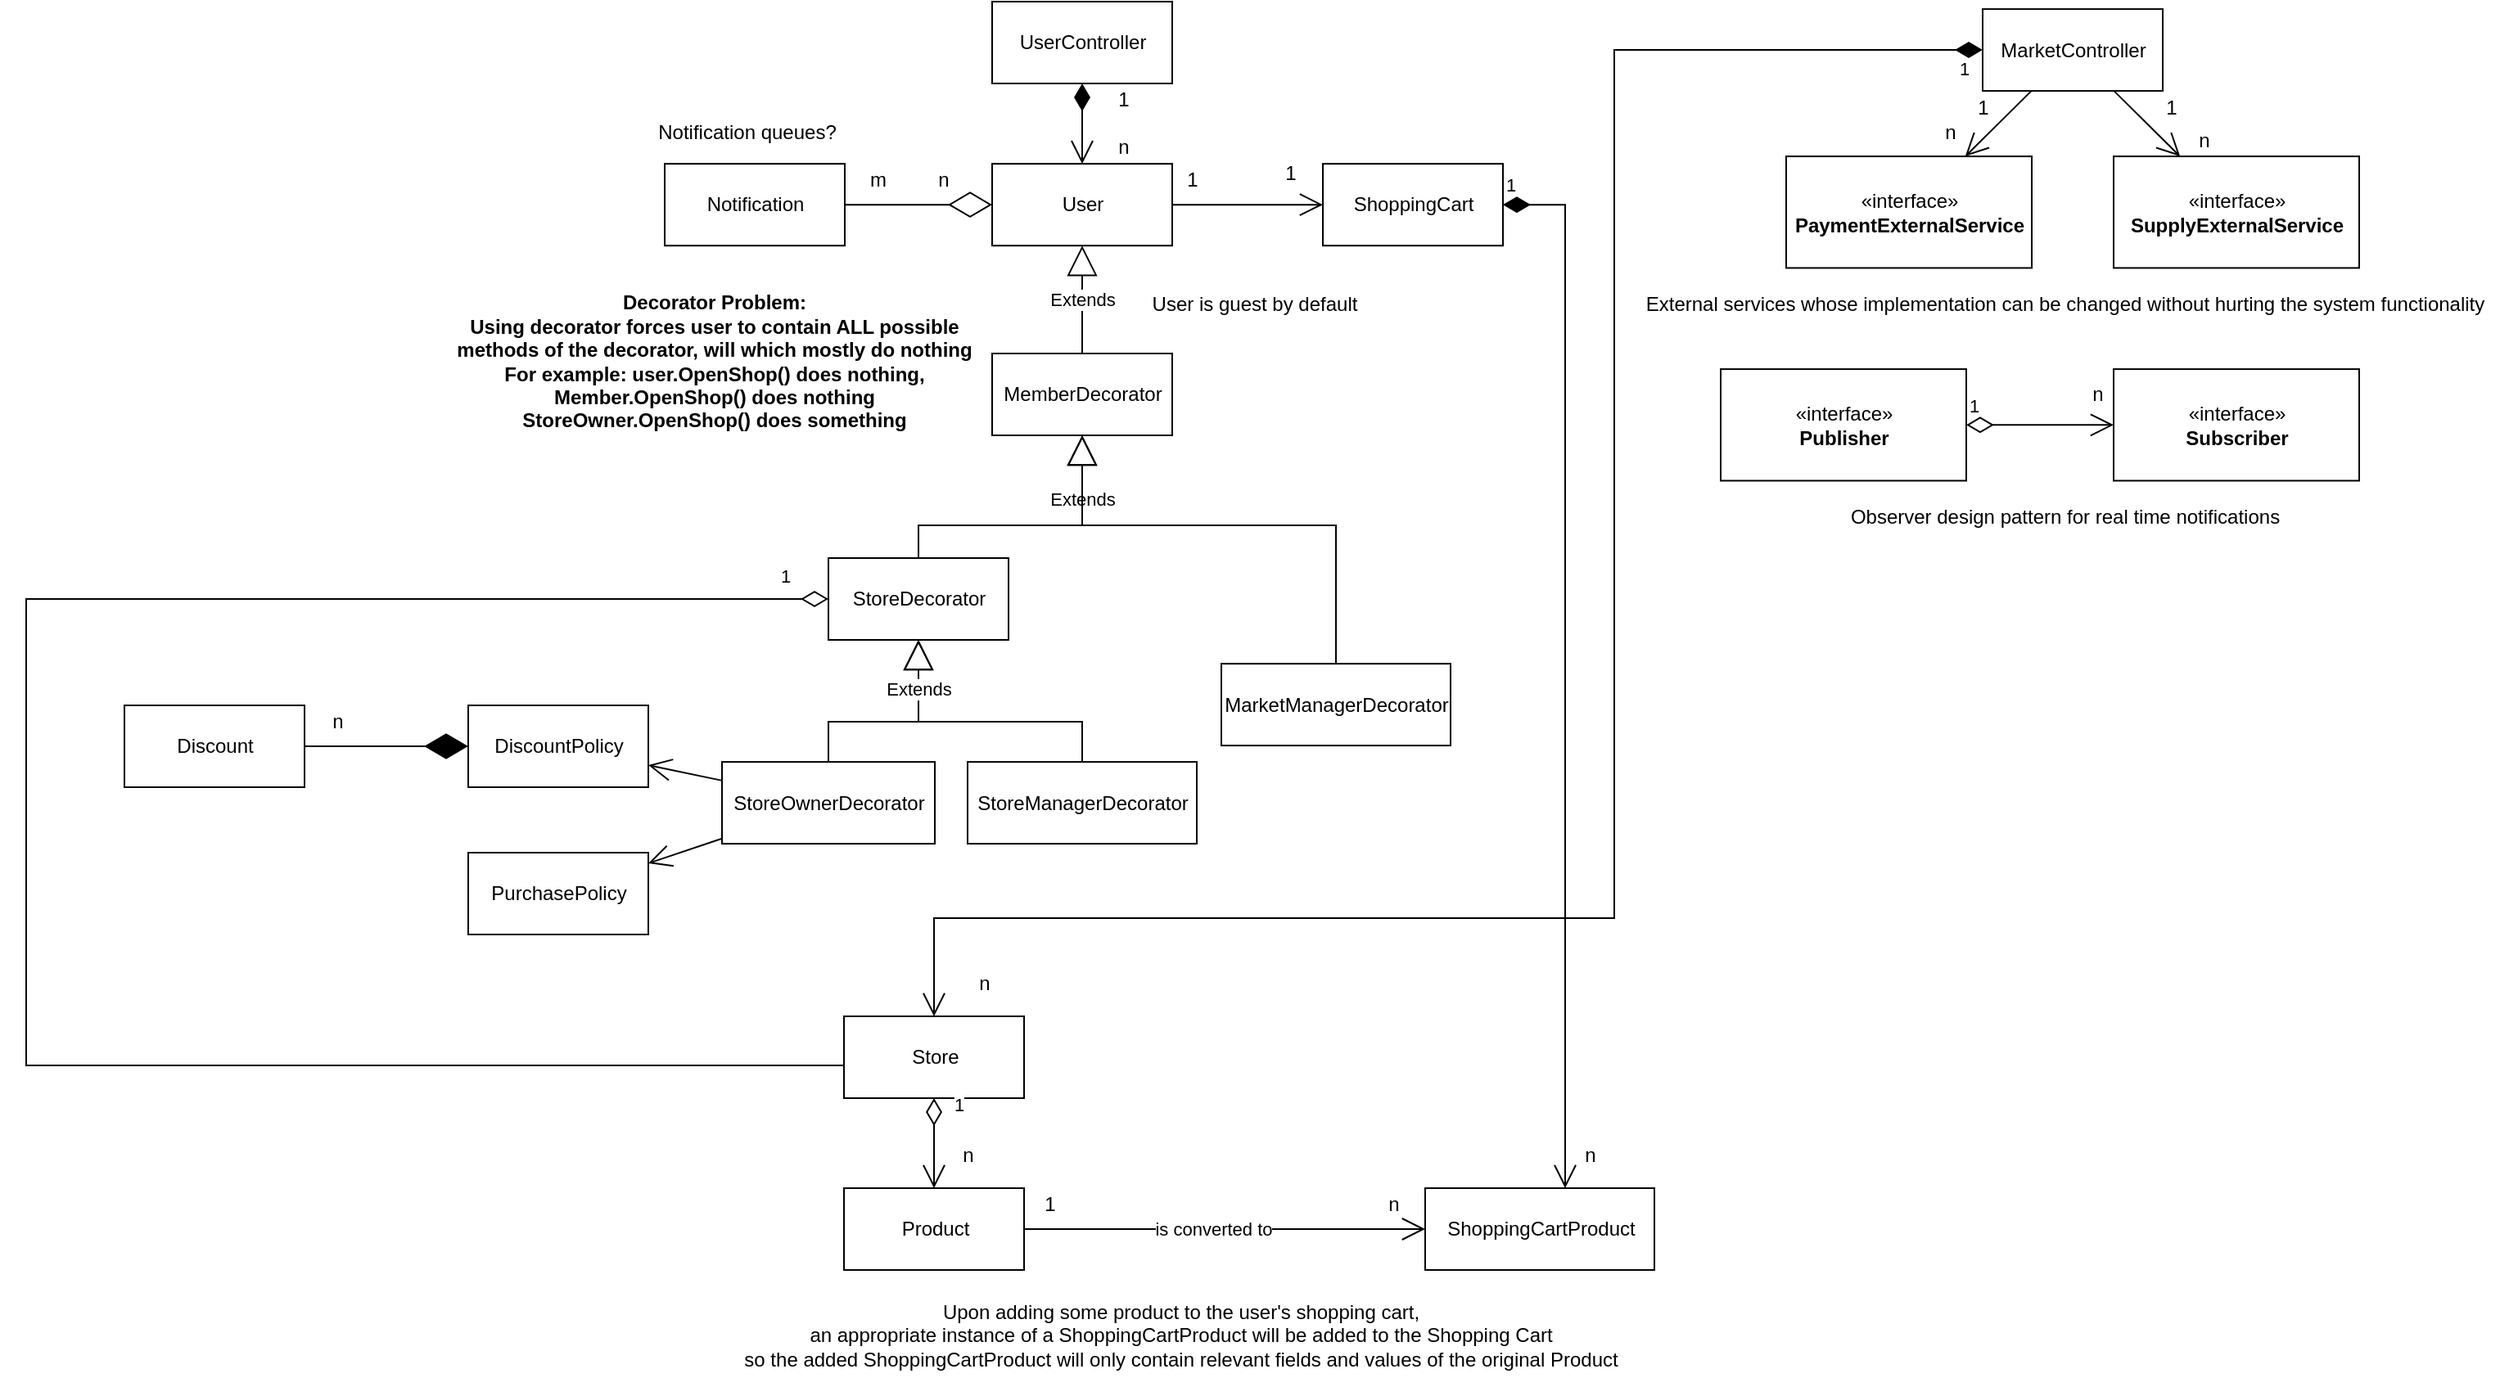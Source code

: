 <mxfile version="17.2.4" type="github" pages="2">
  <diagram id="yHEwR7OAH_B-9P_8bYFm" name="White Diagram">
    <mxGraphModel dx="2272" dy="794" grid="1" gridSize="10" guides="1" tooltips="1" connect="1" arrows="1" fold="1" page="1" pageScale="1" pageWidth="850" pageHeight="1100" math="0" shadow="0">
      <root>
        <mxCell id="0" />
        <mxCell id="1" parent="0" />
        <mxCell id="fPwFsAP3m-tS9zJUlsK5-2" value="«interface»&lt;br&gt;&lt;b&gt;PaymentExternalService&lt;/b&gt;" style="html=1;" parent="1" vertex="1">
          <mxGeometry x="835" y="144.55" width="150" height="68.18" as="geometry" />
        </mxCell>
        <mxCell id="fPwFsAP3m-tS9zJUlsK5-3" value="«interface»&lt;br&gt;&lt;b&gt;SupplyExternalService&lt;/b&gt;" style="html=1;" parent="1" vertex="1">
          <mxGeometry x="1035" y="144.55" width="150" height="68.18" as="geometry" />
        </mxCell>
        <mxCell id="fPwFsAP3m-tS9zJUlsK5-4" value="«interface»&lt;br&gt;&lt;b&gt;Publisher&lt;/b&gt;" style="html=1;" parent="1" vertex="1">
          <mxGeometry x="795" y="274.55" width="150" height="68.18" as="geometry" />
        </mxCell>
        <mxCell id="fPwFsAP3m-tS9zJUlsK5-5" value="«interface»&lt;br&gt;&lt;b&gt;Subscriber&lt;/b&gt;" style="html=1;" parent="1" vertex="1">
          <mxGeometry x="1035" y="274.55" width="150" height="68.18" as="geometry" />
        </mxCell>
        <mxCell id="fPwFsAP3m-tS9zJUlsK5-6" value="Observer design pattern for real time notifications" style="text;html=1;align=center;verticalAlign=middle;resizable=0;points=[];autosize=1;strokeColor=none;fillColor=none;" parent="1" vertex="1">
          <mxGeometry x="865" y="354.55" width="280" height="20" as="geometry" />
        </mxCell>
        <mxCell id="fPwFsAP3m-tS9zJUlsK5-7" value="External services whose implementation can be changed without hurting the system functionality" style="text;html=1;align=center;verticalAlign=middle;resizable=0;points=[];autosize=1;strokeColor=none;fillColor=none;" parent="1" vertex="1">
          <mxGeometry x="740" y="224.55" width="530" height="20" as="geometry" />
        </mxCell>
        <mxCell id="fPwFsAP3m-tS9zJUlsK5-8" value="UserController" style="html=1;" parent="1" vertex="1">
          <mxGeometry x="350" y="50" width="110" height="50" as="geometry" />
        </mxCell>
        <mxCell id="fPwFsAP3m-tS9zJUlsK5-9" value="MarketController" style="html=1;" parent="1" vertex="1">
          <mxGeometry x="955" y="54.55" width="110" height="50" as="geometry" />
        </mxCell>
        <mxCell id="fPwFsAP3m-tS9zJUlsK5-10" value="Notification" style="html=1;" parent="1" vertex="1">
          <mxGeometry x="150" y="149.09" width="110" height="50" as="geometry" />
        </mxCell>
        <mxCell id="fPwFsAP3m-tS9zJUlsK5-11" value="User" style="html=1;" parent="1" vertex="1">
          <mxGeometry x="350" y="149.09" width="110" height="50" as="geometry" />
        </mxCell>
        <mxCell id="fPwFsAP3m-tS9zJUlsK5-12" value="" style="endArrow=diamondThin;endFill=0;endSize=24;html=1;rounded=0;" parent="1" source="fPwFsAP3m-tS9zJUlsK5-10" target="fPwFsAP3m-tS9zJUlsK5-11" edge="1">
          <mxGeometry width="160" relative="1" as="geometry">
            <mxPoint x="250" y="49.09" as="sourcePoint" />
            <mxPoint x="410" y="49.09" as="targetPoint" />
          </mxGeometry>
        </mxCell>
        <mxCell id="fPwFsAP3m-tS9zJUlsK5-13" value="n" style="text;html=1;align=center;verticalAlign=middle;resizable=0;points=[];autosize=1;strokeColor=none;fillColor=none;" parent="1" vertex="1">
          <mxGeometry x="310" y="149.09" width="20" height="20" as="geometry" />
        </mxCell>
        <mxCell id="fPwFsAP3m-tS9zJUlsK5-15" value="m" style="text;html=1;align=center;verticalAlign=middle;resizable=0;points=[];autosize=1;strokeColor=none;fillColor=none;" parent="1" vertex="1">
          <mxGeometry x="265" y="149.09" width="30" height="20" as="geometry" />
        </mxCell>
        <mxCell id="fPwFsAP3m-tS9zJUlsK5-16" value="" style="endArrow=open;endFill=1;endSize=12;html=1;rounded=0;" parent="1" source="fPwFsAP3m-tS9zJUlsK5-9" target="fPwFsAP3m-tS9zJUlsK5-2" edge="1">
          <mxGeometry width="160" relative="1" as="geometry">
            <mxPoint x="755" y="214.55" as="sourcePoint" />
            <mxPoint x="915" y="214.55" as="targetPoint" />
          </mxGeometry>
        </mxCell>
        <mxCell id="fPwFsAP3m-tS9zJUlsK5-17" value="" style="endArrow=open;endFill=1;endSize=12;html=1;rounded=0;" parent="1" source="fPwFsAP3m-tS9zJUlsK5-9" target="fPwFsAP3m-tS9zJUlsK5-3" edge="1">
          <mxGeometry width="160" relative="1" as="geometry">
            <mxPoint x="994.77" y="114.55" as="sourcePoint" />
            <mxPoint x="954.403" y="154.55" as="targetPoint" />
          </mxGeometry>
        </mxCell>
        <mxCell id="fPwFsAP3m-tS9zJUlsK5-18" value="1" style="text;html=1;align=center;verticalAlign=middle;resizable=0;points=[];autosize=1;strokeColor=none;fillColor=none;" parent="1" vertex="1">
          <mxGeometry x="945" y="104.55" width="20" height="20" as="geometry" />
        </mxCell>
        <mxCell id="fPwFsAP3m-tS9zJUlsK5-19" value="n" style="text;html=1;align=center;verticalAlign=middle;resizable=0;points=[];autosize=1;strokeColor=none;fillColor=none;" parent="1" vertex="1">
          <mxGeometry x="925" y="120" width="20" height="20" as="geometry" />
        </mxCell>
        <mxCell id="fPwFsAP3m-tS9zJUlsK5-20" value="n" style="text;html=1;align=center;verticalAlign=middle;resizable=0;points=[];autosize=1;strokeColor=none;fillColor=none;" parent="1" vertex="1">
          <mxGeometry x="1080" y="124.55" width="20" height="20" as="geometry" />
        </mxCell>
        <mxCell id="fPwFsAP3m-tS9zJUlsK5-21" value="1" style="text;html=1;align=center;verticalAlign=middle;resizable=0;points=[];autosize=1;strokeColor=none;fillColor=none;" parent="1" vertex="1">
          <mxGeometry x="1060" y="104.55" width="20" height="20" as="geometry" />
        </mxCell>
        <mxCell id="fPwFsAP3m-tS9zJUlsK5-22" value="1" style="endArrow=open;html=1;endSize=12;startArrow=diamondThin;startSize=14;startFill=0;edgeStyle=orthogonalEdgeStyle;align=left;verticalAlign=bottom;rounded=0;" parent="1" source="fPwFsAP3m-tS9zJUlsK5-4" target="fPwFsAP3m-tS9zJUlsK5-5" edge="1">
          <mxGeometry x="-1" y="3" relative="1" as="geometry">
            <mxPoint x="745" y="264.55" as="sourcePoint" />
            <mxPoint x="905" y="264.55" as="targetPoint" />
          </mxGeometry>
        </mxCell>
        <mxCell id="fPwFsAP3m-tS9zJUlsK5-23" value="n" style="text;html=1;align=center;verticalAlign=middle;resizable=0;points=[];autosize=1;strokeColor=none;fillColor=none;" parent="1" vertex="1">
          <mxGeometry x="1015" y="280" width="20" height="20" as="geometry" />
        </mxCell>
        <mxCell id="fPwFsAP3m-tS9zJUlsK5-26" value="n" style="text;html=1;align=center;verticalAlign=middle;resizable=0;points=[];autosize=1;strokeColor=none;fillColor=none;" parent="1" vertex="1">
          <mxGeometry x="420" y="129.09" width="20" height="20" as="geometry" />
        </mxCell>
        <mxCell id="fPwFsAP3m-tS9zJUlsK5-28" value="MemberDecorator" style="html=1;" parent="1" vertex="1">
          <mxGeometry x="350" y="265" width="110" height="50" as="geometry" />
        </mxCell>
        <mxCell id="fPwFsAP3m-tS9zJUlsK5-29" value="StoreOwnerDecorator" style="html=1;" parent="1" vertex="1">
          <mxGeometry x="185" y="514.55" width="130" height="50" as="geometry" />
        </mxCell>
        <mxCell id="fPwFsAP3m-tS9zJUlsK5-30" value="StoreManagerDecorator" style="html=1;" parent="1" vertex="1">
          <mxGeometry x="335" y="514.55" width="140" height="50" as="geometry" />
        </mxCell>
        <mxCell id="fPwFsAP3m-tS9zJUlsK5-31" value="MarketManagerDecorator" style="html=1;" parent="1" vertex="1">
          <mxGeometry x="490" y="454.55" width="140" height="50" as="geometry" />
        </mxCell>
        <mxCell id="fPwFsAP3m-tS9zJUlsK5-32" value="Extends" style="endArrow=block;endSize=16;endFill=0;html=1;rounded=0;" parent="1" source="fPwFsAP3m-tS9zJUlsK5-28" target="fPwFsAP3m-tS9zJUlsK5-11" edge="1">
          <mxGeometry width="160" relative="1" as="geometry">
            <mxPoint x="210" y="330" as="sourcePoint" />
            <mxPoint x="370" y="330" as="targetPoint" />
          </mxGeometry>
        </mxCell>
        <mxCell id="fPwFsAP3m-tS9zJUlsK5-34" value="Extends" style="endArrow=block;endSize=16;endFill=0;html=1;rounded=0;edgeStyle=orthogonalEdgeStyle;" parent="1" source="fPwFsAP3m-tS9zJUlsK5-31" target="fPwFsAP3m-tS9zJUlsK5-28" edge="1">
          <mxGeometry x="0.735" width="160" relative="1" as="geometry">
            <mxPoint x="415" y="275" as="sourcePoint" />
            <mxPoint x="415" y="209.09" as="targetPoint" />
            <Array as="points">
              <mxPoint x="560" y="370" />
              <mxPoint x="405" y="370" />
            </Array>
            <mxPoint as="offset" />
          </mxGeometry>
        </mxCell>
        <mxCell id="fPwFsAP3m-tS9zJUlsK5-35" value="" style="endArrow=block;endSize=16;endFill=0;html=1;rounded=0;edgeStyle=orthogonalEdgeStyle;" parent="1" source="fPwFsAP3m-tS9zJUlsK5-29" target="d0ODCzbI8RBOmcCkagFK-40" edge="1">
          <mxGeometry x="-0.783" y="91" width="160" relative="1" as="geometry">
            <mxPoint x="250" y="305" as="sourcePoint" />
            <mxPoint x="415" y="239.09" as="targetPoint" />
            <Array as="points">
              <mxPoint x="250" y="490" />
              <mxPoint x="305" y="490" />
            </Array>
            <mxPoint x="-90" y="81" as="offset" />
          </mxGeometry>
        </mxCell>
        <mxCell id="d0ODCzbI8RBOmcCkagFK-1" value="ShoppingCart" style="html=1;" parent="1" vertex="1">
          <mxGeometry x="552" y="149.09" width="110" height="50" as="geometry" />
        </mxCell>
        <mxCell id="d0ODCzbI8RBOmcCkagFK-2" value="" style="endArrow=open;endFill=1;endSize=12;html=1;rounded=0;" parent="1" source="fPwFsAP3m-tS9zJUlsK5-11" target="d0ODCzbI8RBOmcCkagFK-1" edge="1">
          <mxGeometry width="160" relative="1" as="geometry">
            <mxPoint x="492" y="340" as="sourcePoint" />
            <mxPoint x="652" y="340" as="targetPoint" />
          </mxGeometry>
        </mxCell>
        <mxCell id="d0ODCzbI8RBOmcCkagFK-3" value="1" style="text;html=1;align=center;verticalAlign=middle;resizable=0;points=[];autosize=1;strokeColor=none;fillColor=none;" parent="1" vertex="1">
          <mxGeometry x="462" y="149.09" width="20" height="20" as="geometry" />
        </mxCell>
        <mxCell id="d0ODCzbI8RBOmcCkagFK-4" value="1" style="text;html=1;align=center;verticalAlign=middle;resizable=0;points=[];autosize=1;strokeColor=none;fillColor=none;" parent="1" vertex="1">
          <mxGeometry x="522" y="144.55" width="20" height="20" as="geometry" />
        </mxCell>
        <mxCell id="d0ODCzbI8RBOmcCkagFK-5" value="Store" style="html=1;" parent="1" vertex="1">
          <mxGeometry x="259.5" y="670" width="110" height="50" as="geometry" />
        </mxCell>
        <mxCell id="d0ODCzbI8RBOmcCkagFK-6" value="Product" style="html=1;" parent="1" vertex="1">
          <mxGeometry x="259.5" y="775" width="110" height="50" as="geometry" />
        </mxCell>
        <mxCell id="d0ODCzbI8RBOmcCkagFK-11" value="1" style="endArrow=open;html=1;endSize=12;startArrow=diamondThin;startSize=14;startFill=0;edgeStyle=orthogonalEdgeStyle;align=left;verticalAlign=bottom;rounded=0;" parent="1" source="d0ODCzbI8RBOmcCkagFK-5" target="d0ODCzbI8RBOmcCkagFK-6" edge="1">
          <mxGeometry x="-0.524" y="10" relative="1" as="geometry">
            <mxPoint x="584.5" y="495" as="sourcePoint" />
            <mxPoint x="744.5" y="495" as="targetPoint" />
            <mxPoint as="offset" />
          </mxGeometry>
        </mxCell>
        <mxCell id="d0ODCzbI8RBOmcCkagFK-12" value="n" style="text;html=1;align=center;verticalAlign=middle;resizable=0;points=[];autosize=1;strokeColor=none;fillColor=none;" parent="1" vertex="1">
          <mxGeometry x="324.5" y="745" width="20" height="20" as="geometry" />
        </mxCell>
        <mxCell id="d0ODCzbI8RBOmcCkagFK-14" value="1" style="endArrow=open;html=1;endSize=12;startArrow=diamondThin;startSize=14;startFill=1;edgeStyle=orthogonalEdgeStyle;align=left;verticalAlign=bottom;rounded=0;" parent="1" source="fPwFsAP3m-tS9zJUlsK5-9" target="d0ODCzbI8RBOmcCkagFK-5" edge="1">
          <mxGeometry x="-0.973" y="20" relative="1" as="geometry">
            <mxPoint x="560" y="390" as="sourcePoint" />
            <mxPoint x="720" y="390" as="targetPoint" />
            <Array as="points">
              <mxPoint x="730" y="80" />
              <mxPoint x="730" y="610" />
            </Array>
            <mxPoint as="offset" />
          </mxGeometry>
        </mxCell>
        <mxCell id="d0ODCzbI8RBOmcCkagFK-16" value="n" style="text;html=1;align=center;verticalAlign=middle;resizable=0;points=[];autosize=1;strokeColor=none;fillColor=none;" parent="1" vertex="1">
          <mxGeometry x="335" y="640" width="20" height="20" as="geometry" />
        </mxCell>
        <mxCell id="d0ODCzbI8RBOmcCkagFK-17" value="1" style="endArrow=open;html=1;endSize=12;startArrow=diamondThin;startSize=14;startFill=1;edgeStyle=orthogonalEdgeStyle;align=left;verticalAlign=bottom;rounded=0;" parent="1" source="d0ODCzbI8RBOmcCkagFK-1" target="d0ODCzbI8RBOmcCkagFK-20" edge="1">
          <mxGeometry x="-1" y="3" relative="1" as="geometry">
            <mxPoint x="560" y="340" as="sourcePoint" />
            <mxPoint x="720" y="340" as="targetPoint" />
            <Array as="points">
              <mxPoint x="700" y="174" />
            </Array>
          </mxGeometry>
        </mxCell>
        <mxCell id="d0ODCzbI8RBOmcCkagFK-18" value="n" style="text;html=1;align=center;verticalAlign=middle;resizable=0;points=[];autosize=1;strokeColor=none;fillColor=none;" parent="1" vertex="1">
          <mxGeometry x="704.5" y="745" width="20" height="20" as="geometry" />
        </mxCell>
        <mxCell id="d0ODCzbI8RBOmcCkagFK-19" value="" style="endArrow=open;html=1;endSize=12;startArrow=diamondThin;startSize=14;startFill=1;edgeStyle=orthogonalEdgeStyle;align=left;verticalAlign=bottom;rounded=0;" parent="1" source="fPwFsAP3m-tS9zJUlsK5-8" target="fPwFsAP3m-tS9zJUlsK5-11" edge="1">
          <mxGeometry x="-1" y="165" relative="1" as="geometry">
            <mxPoint x="580" y="340" as="sourcePoint" />
            <mxPoint x="740" y="340" as="targetPoint" />
            <mxPoint y="-10" as="offset" />
          </mxGeometry>
        </mxCell>
        <mxCell id="d0ODCzbI8RBOmcCkagFK-20" value="ShoppingCartProduct" style="html=1;" parent="1" vertex="1">
          <mxGeometry x="614.5" y="775" width="140" height="50" as="geometry" />
        </mxCell>
        <mxCell id="d0ODCzbI8RBOmcCkagFK-23" value="" style="endArrow=open;endFill=1;endSize=12;html=1;rounded=0;" parent="1" source="d0ODCzbI8RBOmcCkagFK-6" target="d0ODCzbI8RBOmcCkagFK-20" edge="1">
          <mxGeometry width="160" relative="1" as="geometry">
            <mxPoint x="704.5" y="555" as="sourcePoint" />
            <mxPoint x="864.5" y="555" as="targetPoint" />
          </mxGeometry>
        </mxCell>
        <mxCell id="d0ODCzbI8RBOmcCkagFK-26" value="is converted to" style="edgeLabel;html=1;align=center;verticalAlign=middle;resizable=0;points=[];" parent="d0ODCzbI8RBOmcCkagFK-23" vertex="1" connectable="0">
          <mxGeometry x="-0.175" y="1" relative="1" as="geometry">
            <mxPoint x="14" y="1" as="offset" />
          </mxGeometry>
        </mxCell>
        <mxCell id="d0ODCzbI8RBOmcCkagFK-24" value="1" style="text;html=1;align=center;verticalAlign=middle;resizable=0;points=[];autosize=1;strokeColor=none;fillColor=none;" parent="1" vertex="1">
          <mxGeometry x="374.5" y="775" width="20" height="20" as="geometry" />
        </mxCell>
        <mxCell id="d0ODCzbI8RBOmcCkagFK-25" value="n" style="text;html=1;align=center;verticalAlign=middle;resizable=0;points=[];autosize=1;strokeColor=none;fillColor=none;" parent="1" vertex="1">
          <mxGeometry x="584.5" y="775" width="20" height="20" as="geometry" />
        </mxCell>
        <mxCell id="d0ODCzbI8RBOmcCkagFK-27" value="Upon adding some product to the user&#39;s shopping cart,&lt;br&gt;an appropriate instance of a ShoppingCartProduct will be added to the Shopping Cart&lt;br&gt;so the added ShoppingCartProduct will only contain relevant fields and values of the original Product" style="text;html=1;align=center;verticalAlign=middle;resizable=0;points=[];autosize=1;strokeColor=none;fillColor=none;" parent="1" vertex="1">
          <mxGeometry x="189.5" y="840" width="550" height="50" as="geometry" />
        </mxCell>
        <mxCell id="d0ODCzbI8RBOmcCkagFK-28" value="User is guest by default" style="text;html=1;align=center;verticalAlign=middle;resizable=0;points=[];autosize=1;strokeColor=none;fillColor=none;" parent="1" vertex="1">
          <mxGeometry x="440" y="224.55" width="140" height="20" as="geometry" />
        </mxCell>
        <mxCell id="d0ODCzbI8RBOmcCkagFK-29" value="1" style="endArrow=none;html=1;endSize=12;startArrow=diamondThin;startSize=14;startFill=0;edgeStyle=orthogonalEdgeStyle;align=left;verticalAlign=bottom;rounded=0;endFill=0;" parent="1" source="d0ODCzbI8RBOmcCkagFK-40" target="d0ODCzbI8RBOmcCkagFK-5" edge="1">
          <mxGeometry x="-0.951" y="-5" relative="1" as="geometry">
            <mxPoint x="520" y="410" as="sourcePoint" />
            <mxPoint x="680" y="410" as="targetPoint" />
            <Array as="points">
              <mxPoint x="-240" y="415" />
              <mxPoint x="-240" y="700" />
            </Array>
            <mxPoint as="offset" />
          </mxGeometry>
        </mxCell>
        <mxCell id="d0ODCzbI8RBOmcCkagFK-31" value="1" style="text;html=1;align=center;verticalAlign=middle;resizable=0;points=[];autosize=1;strokeColor=none;fillColor=none;" parent="1" vertex="1">
          <mxGeometry x="420" y="100" width="20" height="20" as="geometry" />
        </mxCell>
        <mxCell id="d0ODCzbI8RBOmcCkagFK-32" value="&lt;b&gt;Decorator Problem:&lt;br&gt;Using decorator forces user to contain ALL possible&lt;br&gt;methods of the decorator, will which mostly do nothing&lt;br&gt;For example: user.OpenShop() does nothing, &lt;br&gt;Member.OpenShop() does nothing&lt;br&gt;StoreOwner.OpenShop() does something&lt;/b&gt;" style="text;html=1;align=center;verticalAlign=middle;resizable=0;points=[];autosize=1;strokeColor=none;fillColor=none;" parent="1" vertex="1">
          <mxGeometry x="15" y="224.55" width="330" height="90" as="geometry" />
        </mxCell>
        <mxCell id="d0ODCzbI8RBOmcCkagFK-33" value="DiscountPolicy" style="html=1;" parent="1" vertex="1">
          <mxGeometry x="30" y="480" width="110" height="50" as="geometry" />
        </mxCell>
        <mxCell id="d0ODCzbI8RBOmcCkagFK-34" value="PurchasePolicy" style="html=1;" parent="1" vertex="1">
          <mxGeometry x="30" y="570" width="110" height="50" as="geometry" />
        </mxCell>
        <mxCell id="d0ODCzbI8RBOmcCkagFK-35" value="" style="endArrow=open;endFill=1;endSize=12;html=1;rounded=0;" parent="1" source="fPwFsAP3m-tS9zJUlsK5-29" target="d0ODCzbI8RBOmcCkagFK-33" edge="1">
          <mxGeometry width="160" relative="1" as="geometry">
            <mxPoint x="-30" y="550" as="sourcePoint" />
            <mxPoint x="130" y="550" as="targetPoint" />
          </mxGeometry>
        </mxCell>
        <mxCell id="d0ODCzbI8RBOmcCkagFK-36" value="" style="endArrow=open;endFill=1;endSize=12;html=1;rounded=0;" parent="1" source="fPwFsAP3m-tS9zJUlsK5-29" target="d0ODCzbI8RBOmcCkagFK-34" edge="1">
          <mxGeometry width="160" relative="1" as="geometry">
            <mxPoint x="195" y="535.939" as="sourcePoint" />
            <mxPoint x="150" y="526.517" as="targetPoint" />
          </mxGeometry>
        </mxCell>
        <mxCell id="d0ODCzbI8RBOmcCkagFK-37" value="" style="endArrow=diamondThin;endFill=1;endSize=24;html=1;rounded=0;" parent="1" source="d0ODCzbI8RBOmcCkagFK-38" target="d0ODCzbI8RBOmcCkagFK-33" edge="1">
          <mxGeometry width="160" relative="1" as="geometry">
            <mxPoint x="-60" y="510" as="sourcePoint" />
            <mxPoint x="150" y="550" as="targetPoint" />
          </mxGeometry>
        </mxCell>
        <mxCell id="d0ODCzbI8RBOmcCkagFK-38" value="Discount" style="html=1;" parent="1" vertex="1">
          <mxGeometry x="-180" y="480" width="110" height="50" as="geometry" />
        </mxCell>
        <mxCell id="d0ODCzbI8RBOmcCkagFK-39" value="n" style="text;html=1;align=center;verticalAlign=middle;resizable=0;points=[];autosize=1;strokeColor=none;fillColor=none;" parent="1" vertex="1">
          <mxGeometry x="-60" y="480" width="20" height="20" as="geometry" />
        </mxCell>
        <mxCell id="d0ODCzbI8RBOmcCkagFK-40" value="StoreDecorator" style="html=1;" parent="1" vertex="1">
          <mxGeometry x="250" y="390" width="110" height="50" as="geometry" />
        </mxCell>
        <mxCell id="d0ODCzbI8RBOmcCkagFK-41" value="" style="endArrow=block;endSize=16;endFill=0;html=1;rounded=0;edgeStyle=orthogonalEdgeStyle;" parent="1" source="d0ODCzbI8RBOmcCkagFK-40" target="fPwFsAP3m-tS9zJUlsK5-28" edge="1">
          <mxGeometry x="-0.783" y="91" width="160" relative="1" as="geometry">
            <mxPoint x="260" y="434.55" as="sourcePoint" />
            <mxPoint x="415" y="325" as="targetPoint" />
            <Array as="points">
              <mxPoint x="305" y="370" />
              <mxPoint x="405" y="370" />
            </Array>
            <mxPoint x="-90" y="81" as="offset" />
          </mxGeometry>
        </mxCell>
        <mxCell id="d0ODCzbI8RBOmcCkagFK-42" value="Extends" style="endArrow=block;endSize=16;endFill=0;html=1;rounded=0;edgeStyle=orthogonalEdgeStyle;" parent="1" source="fPwFsAP3m-tS9zJUlsK5-30" target="d0ODCzbI8RBOmcCkagFK-40" edge="1">
          <mxGeometry x="0.656" width="160" relative="1" as="geometry">
            <mxPoint x="570" y="464.55" as="sourcePoint" />
            <mxPoint x="415" y="355" as="targetPoint" />
            <Array as="points">
              <mxPoint x="405" y="490" />
              <mxPoint x="305" y="490" />
            </Array>
            <mxPoint as="offset" />
          </mxGeometry>
        </mxCell>
        <mxCell id="eM7Vmlw7CsM2VcPUcn1c-1" value="Notification queues?" style="text;html=1;align=center;verticalAlign=middle;resizable=0;points=[];autosize=1;strokeColor=none;fillColor=none;" vertex="1" parent="1">
          <mxGeometry x="140" y="120" width="120" height="20" as="geometry" />
        </mxCell>
      </root>
    </mxGraphModel>
  </diagram>
  <diagram id="EWFmK8r26qtNGpCVvfDQ" name="Component Diagram">
    <mxGraphModel dx="813" dy="454" grid="1" gridSize="10" guides="1" tooltips="1" connect="1" arrows="1" fold="1" page="1" pageScale="1" pageWidth="850" pageHeight="1100" math="0" shadow="0">
      <root>
        <mxCell id="0" />
        <mxCell id="1" parent="0" />
        <mxCell id="Pz2hXBaW2slKAa85uZyi-2" value="&#xa;Market" style="shape=module;align=left;spacingLeft=20;align=center;verticalAlign=top;" vertex="1" parent="1">
          <mxGeometry x="355" y="440" width="100" height="50" as="geometry" />
        </mxCell>
        <mxCell id="U2fX-gc92L0ayEnYyhH7-1" value="Service&#xa;Layer" style="shape=module;align=left;spacingLeft=20;align=center;verticalAlign=top;" vertex="1" parent="1">
          <mxGeometry x="40" y="380" width="100" height="50" as="geometry" />
        </mxCell>
        <mxCell id="U2fX-gc92L0ayEnYyhH7-2" value="Persistence" style="shape=module;align=left;spacingLeft=20;align=center;verticalAlign=top;" vertex="1" parent="1">
          <mxGeometry x="702.51" y="440" width="100" height="50" as="geometry" />
        </mxCell>
        <mxCell id="U2fX-gc92L0ayEnYyhH7-4" value="External&#xa;Services" style="shape=module;align=left;spacingLeft=20;align=center;verticalAlign=top;" vertex="1" parent="1">
          <mxGeometry x="710" y="290" width="100" height="50" as="geometry" />
        </mxCell>
        <mxCell id="wc_X4Z8WjBlg6_EAdukR-5" value="" style="rounded=0;orthogonalLoop=1;jettySize=auto;html=1;endArrow=halfCircle;endFill=0;entryX=0.5;entryY=0.5;endSize=6;strokeWidth=1;sketch=0;" edge="1" parent="1" target="wc_X4Z8WjBlg6_EAdukR-6" source="Pz2hXBaW2slKAa85uZyi-3">
          <mxGeometry relative="1" as="geometry">
            <mxPoint x="502.51" y="447.0" as="sourcePoint" />
          </mxGeometry>
        </mxCell>
        <mxCell id="wc_X4Z8WjBlg6_EAdukR-6" value="" style="ellipse;whiteSpace=wrap;html=1;align=center;aspect=fixed;resizable=0;points=[];outlineConnect=0;sketch=0;" vertex="1" parent="1">
          <mxGeometry x="230" y="360" width="10" height="10" as="geometry" />
        </mxCell>
        <mxCell id="K6PPyu8UH7jS9hciAHNX-15" value="" style="ellipse;whiteSpace=wrap;html=1;align=center;aspect=fixed;resizable=0;points=[];outlineConnect=0;sketch=0;" vertex="1" parent="1">
          <mxGeometry x="590" y="460" width="10" height="10" as="geometry" />
        </mxCell>
        <mxCell id="K6PPyu8UH7jS9hciAHNX-19" value="" style="ellipse;whiteSpace=wrap;html=1;align=center;aspect=fixed;resizable=0;points=[];outlineConnect=0;sketch=0;" vertex="1" parent="1">
          <mxGeometry x="590" y="430" width="10" height="10" as="geometry" />
        </mxCell>
        <mxCell id="K6PPyu8UH7jS9hciAHNX-20" value="" style="endArrow=none;html=1;rounded=0;" edge="1" parent="1" source="K6PPyu8UH7jS9hciAHNX-19" target="U2fX-gc92L0ayEnYyhH7-2">
          <mxGeometry width="50" height="50" relative="1" as="geometry">
            <mxPoint x="452.637" y="550.79" as="sourcePoint" />
            <mxPoint x="282.51" y="545" as="targetPoint" />
          </mxGeometry>
        </mxCell>
        <mxCell id="K6PPyu8UH7jS9hciAHNX-26" value="uses" style="edgeLabel;html=1;align=center;verticalAlign=middle;resizable=0;points=[];" vertex="1" connectable="0" parent="K6PPyu8UH7jS9hciAHNX-20">
          <mxGeometry x="-0.507" y="1" relative="1" as="geometry">
            <mxPoint x="-23" y="-23" as="offset" />
          </mxGeometry>
        </mxCell>
        <mxCell id="K6PPyu8UH7jS9hciAHNX-23" value="" style="endArrow=open;endSize=12;dashed=1;html=1;rounded=0;" edge="1" parent="1" source="U2fX-gc92L0ayEnYyhH7-1" target="wc_X4Z8WjBlg6_EAdukR-6">
          <mxGeometry x="0.474" y="-72" width="160" relative="1" as="geometry">
            <mxPoint x="530" y="260" as="sourcePoint" />
            <mxPoint x="432.6" y="444.057" as="targetPoint" />
            <mxPoint as="offset" />
          </mxGeometry>
        </mxCell>
        <mxCell id="osoVW1YbHCRNqo1urBbf-16" value="uses" style="edgeLabel;html=1;align=center;verticalAlign=middle;resizable=0;points=[];" vertex="1" connectable="0" parent="K6PPyu8UH7jS9hciAHNX-23">
          <mxGeometry x="0.522" y="2" relative="1" as="geometry">
            <mxPoint x="22" y="-25" as="offset" />
          </mxGeometry>
        </mxCell>
        <mxCell id="K6PPyu8UH7jS9hciAHNX-24" value="" style="endArrow=open;endSize=12;dashed=1;html=1;rounded=0;" edge="1" parent="1" source="Pz2hXBaW2slKAa85uZyi-3" target="K6PPyu8UH7jS9hciAHNX-19">
          <mxGeometry x="0.474" y="-72" width="160" relative="1" as="geometry">
            <mxPoint x="590.0" y="370" as="sourcePoint" />
            <mxPoint x="442.6" y="454.057" as="targetPoint" />
            <mxPoint as="offset" />
          </mxGeometry>
        </mxCell>
        <mxCell id="K6PPyu8UH7jS9hciAHNX-25" value="" style="endArrow=open;endSize=12;dashed=1;html=1;rounded=0;" edge="1" parent="1" source="Pz2hXBaW2slKAa85uZyi-2" target="K6PPyu8UH7jS9hciAHNX-15">
          <mxGeometry x="0.474" y="-72" width="160" relative="1" as="geometry">
            <mxPoint x="592.51" y="445" as="sourcePoint" />
            <mxPoint x="452.6" y="464.057" as="targetPoint" />
            <mxPoint as="offset" />
          </mxGeometry>
        </mxCell>
        <mxCell id="osoVW1YbHCRNqo1urBbf-1" value="" style="group" vertex="1" connectable="0" parent="1">
          <mxGeometry x="305" y="280" width="200" height="100" as="geometry" />
        </mxCell>
        <mxCell id="Pz2hXBaW2slKAa85uZyi-3" value="&#xa;User" style="shape=module;align=left;spacingLeft=20;align=center;verticalAlign=top;" vertex="1" parent="osoVW1YbHCRNqo1urBbf-1">
          <mxGeometry width="200" height="100" as="geometry" />
        </mxCell>
        <mxCell id="By19bBbqwdLLBqzm2t37-1" value="Permissions" style="shape=module;align=left;spacingLeft=20;align=center;verticalAlign=top;" vertex="1" parent="osoVW1YbHCRNqo1urBbf-1">
          <mxGeometry x="50" y="40" width="100" height="50" as="geometry" />
        </mxCell>
        <mxCell id="osoVW1YbHCRNqo1urBbf-2" value="" style="rounded=0;orthogonalLoop=1;jettySize=auto;html=1;endArrow=halfCircle;endFill=0;entryX=0.5;entryY=0.5;endSize=6;strokeWidth=1;sketch=0;" edge="1" parent="1" target="osoVW1YbHCRNqo1urBbf-3" source="Pz2hXBaW2slKAa85uZyi-2">
          <mxGeometry relative="1" as="geometry">
            <mxPoint x="315" y="331.667" as="sourcePoint" />
          </mxGeometry>
        </mxCell>
        <mxCell id="osoVW1YbHCRNqo1urBbf-3" value="" style="ellipse;whiteSpace=wrap;html=1;align=center;aspect=fixed;resizable=0;points=[];outlineConnect=0;sketch=0;" vertex="1" parent="1">
          <mxGeometry x="230" y="460" width="10" height="10" as="geometry" />
        </mxCell>
        <mxCell id="osoVW1YbHCRNqo1urBbf-4" value="" style="endArrow=open;endSize=12;dashed=1;html=1;rounded=0;" edge="1" parent="1" target="osoVW1YbHCRNqo1urBbf-3" source="U2fX-gc92L0ayEnYyhH7-1">
          <mxGeometry x="0.474" y="-72" width="160" relative="1" as="geometry">
            <mxPoint x="191.253" y="290" as="sourcePoint" />
            <mxPoint x="442.6" y="454.057" as="targetPoint" />
            <mxPoint as="offset" />
          </mxGeometry>
        </mxCell>
        <mxCell id="osoVW1YbHCRNqo1urBbf-17" value="uses" style="edgeLabel;html=1;align=center;verticalAlign=middle;resizable=0;points=[];" vertex="1" connectable="0" parent="osoVW1YbHCRNqo1urBbf-4">
          <mxGeometry x="0.409" relative="1" as="geometry">
            <mxPoint x="26" y="-12" as="offset" />
          </mxGeometry>
        </mxCell>
        <mxCell id="osoVW1YbHCRNqo1urBbf-6" value="" style="endArrow=none;html=1;rounded=0;" edge="1" parent="1" source="K6PPyu8UH7jS9hciAHNX-15" target="U2fX-gc92L0ayEnYyhH7-2">
          <mxGeometry width="50" height="50" relative="1" as="geometry">
            <mxPoint x="450" y="390" as="sourcePoint" />
            <mxPoint x="500" y="340" as="targetPoint" />
          </mxGeometry>
        </mxCell>
        <mxCell id="osoVW1YbHCRNqo1urBbf-7" value="uses" style="edgeLabel;html=1;align=center;verticalAlign=middle;resizable=0;points=[];" vertex="1" connectable="0" parent="osoVW1YbHCRNqo1urBbf-6">
          <mxGeometry x="-0.663" y="1" relative="1" as="geometry">
            <mxPoint x="-27" y="16" as="offset" />
          </mxGeometry>
        </mxCell>
        <mxCell id="osoVW1YbHCRNqo1urBbf-8" value="" style="ellipse;whiteSpace=wrap;html=1;align=center;aspect=fixed;resizable=0;points=[];outlineConnect=0;sketch=0;" vertex="1" parent="1">
          <mxGeometry x="600" y="310" width="10" height="10" as="geometry" />
        </mxCell>
        <mxCell id="osoVW1YbHCRNqo1urBbf-9" value="" style="endArrow=none;html=1;rounded=0;" edge="1" parent="1" source="osoVW1YbHCRNqo1urBbf-8" target="U2fX-gc92L0ayEnYyhH7-4">
          <mxGeometry width="50" height="50" relative="1" as="geometry">
            <mxPoint x="462.637" y="560.79" as="sourcePoint" />
            <mxPoint x="712.51" y="454.662" as="targetPoint" />
          </mxGeometry>
        </mxCell>
        <mxCell id="osoVW1YbHCRNqo1urBbf-10" value="uses" style="edgeLabel;html=1;align=center;verticalAlign=middle;resizable=0;points=[];" vertex="1" connectable="0" parent="osoVW1YbHCRNqo1urBbf-9">
          <mxGeometry x="-0.507" y="1" relative="1" as="geometry">
            <mxPoint x="-23" y="-23" as="offset" />
          </mxGeometry>
        </mxCell>
        <mxCell id="osoVW1YbHCRNqo1urBbf-11" value="" style="endArrow=open;endSize=12;dashed=1;html=1;rounded=0;" edge="1" parent="1" target="osoVW1YbHCRNqo1urBbf-8" source="Pz2hXBaW2slKAa85uZyi-3">
          <mxGeometry x="0.474" y="-72" width="160" relative="1" as="geometry">
            <mxPoint x="515" y="377.502" as="sourcePoint" />
            <mxPoint x="452.6" y="464.057" as="targetPoint" />
            <mxPoint as="offset" />
          </mxGeometry>
        </mxCell>
        <mxCell id="osoVW1YbHCRNqo1urBbf-12" value="" style="ellipse;whiteSpace=wrap;html=1;align=center;aspect=fixed;resizable=0;points=[];outlineConnect=0;sketch=0;" vertex="1" parent="1">
          <mxGeometry x="600" y="350" width="10" height="10" as="geometry" />
        </mxCell>
        <mxCell id="osoVW1YbHCRNqo1urBbf-13" value="" style="endArrow=none;html=1;rounded=0;" edge="1" parent="1" source="osoVW1YbHCRNqo1urBbf-12" target="U2fX-gc92L0ayEnYyhH7-4">
          <mxGeometry width="50" height="50" relative="1" as="geometry">
            <mxPoint x="472.637" y="570.79" as="sourcePoint" />
            <mxPoint x="722.51" y="464.662" as="targetPoint" />
          </mxGeometry>
        </mxCell>
        <mxCell id="osoVW1YbHCRNqo1urBbf-14" value="uses" style="edgeLabel;html=1;align=center;verticalAlign=middle;resizable=0;points=[];" vertex="1" connectable="0" parent="osoVW1YbHCRNqo1urBbf-13">
          <mxGeometry x="-0.507" y="1" relative="1" as="geometry">
            <mxPoint x="-37" y="-7" as="offset" />
          </mxGeometry>
        </mxCell>
        <mxCell id="osoVW1YbHCRNqo1urBbf-15" value="" style="endArrow=open;endSize=12;dashed=1;html=1;rounded=0;" edge="1" parent="1" target="osoVW1YbHCRNqo1urBbf-12" source="Pz2hXBaW2slKAa85uZyi-2">
          <mxGeometry x="0.474" y="-72" width="160" relative="1" as="geometry">
            <mxPoint x="525" y="387.502" as="sourcePoint" />
            <mxPoint x="462.6" y="474.057" as="targetPoint" />
            <mxPoint as="offset" />
          </mxGeometry>
        </mxCell>
      </root>
    </mxGraphModel>
  </diagram>
</mxfile>
